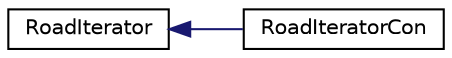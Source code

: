 digraph "Graphical Class Hierarchy"
{
 // LATEX_PDF_SIZE
  edge [fontname="Helvetica",fontsize="10",labelfontname="Helvetica",labelfontsize="10"];
  node [fontname="Helvetica",fontsize="10",shape=record];
  rankdir="LR";
  Node0 [label="RoadIterator",height=0.2,width=0.4,color="black", fillcolor="white", style="filled",URL="$classRoadIterator.html",tooltip=" "];
  Node0 -> Node1 [dir="back",color="midnightblue",fontsize="10",style="solid",fontname="Helvetica"];
  Node1 [label="RoadIteratorCon",height=0.2,width=0.4,color="black", fillcolor="white", style="filled",URL="$classRoadIteratorCon.html",tooltip="Concrete iterator for traversing a collection of road components."];
}
